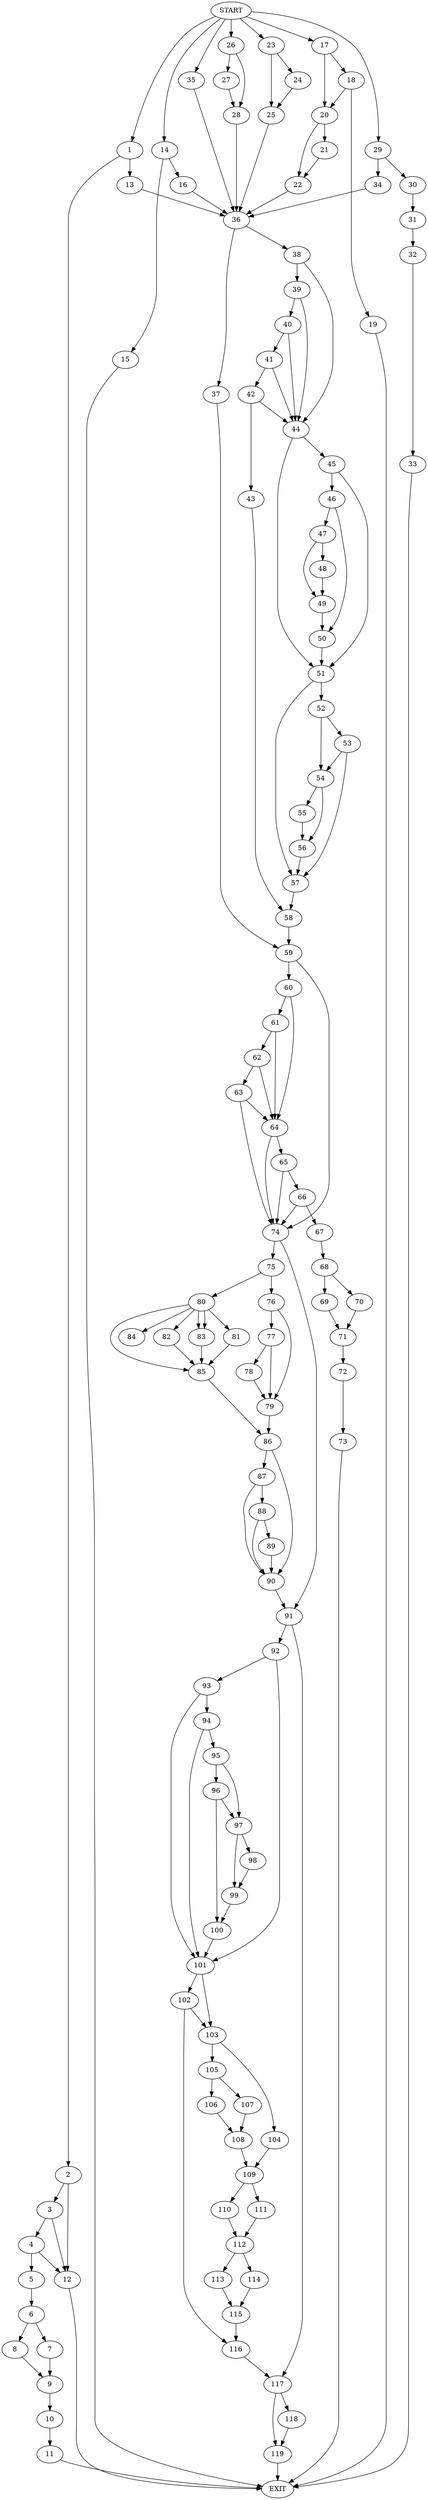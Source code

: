 digraph { 
0 [label="START"];
1;
2;
3;
4;
5;
6;
7;
8;
9;
10;
11;
12;
13;
14;
15;
16;
17;
18;
19;
20;
21;
22;
23;
24;
25;
26;
27;
28;
29;
30;
31;
32;
33;
34;
35;
36;
37;
38;
39;
40;
41;
42;
43;
44;
45;
46;
47;
48;
49;
50;
51;
52;
53;
54;
55;
56;
57;
58;
59;
60;
61;
62;
63;
64;
65;
66;
67;
68;
69;
70;
71;
72;
73;
74;
75;
76;
77;
78;
79;
80;
81;
82;
83;
84;
85;
86;
87;
88;
89;
90;
91;
92;
93;
94;
95;
96;
97;
98;
99;
100;
101;
102;
103;
104;
105;
106;
107;
108;
109;
110;
111;
112;
113;
114;
115;
116;
117;
118;
119;
120[label="EXIT"];
0 -> 35;
0 -> 1;
0:s2 -> 14;
0:s3 -> 17;
0:s4 -> 23;
0:s5 -> 26;
0:s6 -> 29;
1 -> 2;
1 -> 13;
2 -> 3;
2 -> 12;
3 -> 4;
3 -> 12;
4 -> 5;
4 -> 12;
5 -> 6;
6 -> 7;
6 -> 8;
7 -> 9;
8 -> 9;
9 -> 10;
10 -> 11;
11 -> 120;
12 -> 120;
13 -> 36;
14 -> 16;
14 -> 15;
15 -> 120;
16 -> 36;
17 -> 18;
17 -> 20;
18 -> 19;
18 -> 20;
19 -> 120;
20 -> 22;
20 -> 21;
21 -> 22;
22 -> 36;
23 -> 25;
23 -> 24;
24 -> 25;
25 -> 36;
26 -> 28;
26 -> 27;
27 -> 28;
28 -> 36;
29 -> 30;
29 -> 34;
30 -> 31;
31 -> 32;
32 -> 33;
33 -> 120;
34 -> 36;
35 -> 36;
36 -> 38;
36 -> 37;
37 -> 59;
38 -> 39;
38 -> 44;
39 -> 40;
39 -> 44;
40 -> 41;
40 -> 44;
41 -> 44;
41 -> 42;
42 -> 44;
42 -> 43;
43 -> 58;
44 -> 45;
44 -> 51;
45 -> 46;
45 -> 51;
46 -> 47;
46 -> 50;
47 -> 49;
47 -> 48;
48 -> 49;
49 -> 50;
50 -> 51;
51 -> 52;
51 -> 57;
52 -> 54;
52 -> 53;
53 -> 54;
53 -> 57;
54 -> 56;
54 -> 55;
55 -> 56;
56 -> 57;
57 -> 58;
58 -> 59;
59 -> 60;
59 -> 74;
60 -> 64;
60 -> 61;
61 -> 64;
61 -> 62;
62 -> 64;
62 -> 63;
63 -> 64;
63 -> 74;
64 -> 65;
64 -> 74;
65 -> 66;
65 -> 74;
66 -> 67;
66 -> 74;
67 -> 68;
68 -> 69;
68 -> 70;
69 -> 71;
70 -> 71;
71 -> 72;
72 -> 73;
73 -> 120;
74 -> 75;
74 -> 91;
75 -> 80;
75 -> 76;
76 -> 79;
76 -> 77;
77 -> 78;
77 -> 79;
78 -> 79;
79 -> 86;
80 -> 84;
80 -> 85;
80:s2 -> 81;
80:s3 -> 82;
80:s4 -> 83;
80:s5 -> 83;
81 -> 85;
82 -> 85;
83 -> 85;
85 -> 86;
86 -> 87;
86 -> 90;
87 -> 90;
87 -> 88;
88 -> 90;
88 -> 89;
89 -> 90;
90 -> 91;
91 -> 92;
91 -> 117;
92 -> 93;
92 -> 101;
93 -> 94;
93 -> 101;
94 -> 95;
94 -> 101;
95 -> 97;
95 -> 96;
96 -> 97;
96 -> 100;
97 -> 99;
97 -> 98;
98 -> 99;
99 -> 100;
100 -> 101;
101 -> 103;
101 -> 102;
102 -> 103;
102 -> 116;
103 -> 105;
103 -> 104;
104 -> 109;
105 -> 107;
105 -> 106;
106 -> 108;
107 -> 108;
108 -> 109;
109 -> 110;
109 -> 111;
110 -> 112;
111 -> 112;
112 -> 113;
112 -> 114;
113 -> 115;
114 -> 115;
115 -> 116;
116 -> 117;
117 -> 119;
117 -> 118;
118 -> 119;
119 -> 120;
}